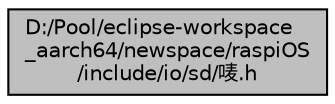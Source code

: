 digraph "D:/Pool/eclipse-workspace_aarch64/newspace/raspiOS/include/io/sd/唛.h"
{
  edge [fontname="Helvetica",fontsize="10",labelfontname="Helvetica",labelfontsize="10"];
  node [fontname="Helvetica",fontsize="10",shape=record];
  Node1921 [label="D:/Pool/eclipse-workspace\l_aarch64/newspace/raspiOS\l/include/io/sd/唛.h",height=0.2,width=0.4,color="black", fillcolor="grey75", style="filled", fontcolor="black"];
}
